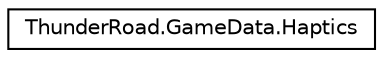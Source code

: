 digraph "Graphical Class Hierarchy"
{
 // LATEX_PDF_SIZE
  edge [fontname="Helvetica",fontsize="10",labelfontname="Helvetica",labelfontsize="10"];
  node [fontname="Helvetica",fontsize="10",shape=record];
  rankdir="LR";
  Node0 [label="ThunderRoad.GameData.Haptics",height=0.2,width=0.4,color="black", fillcolor="white", style="filled",URL="$class_thunder_road_1_1_game_data_1_1_haptics.html",tooltip="Class Haptics."];
}
